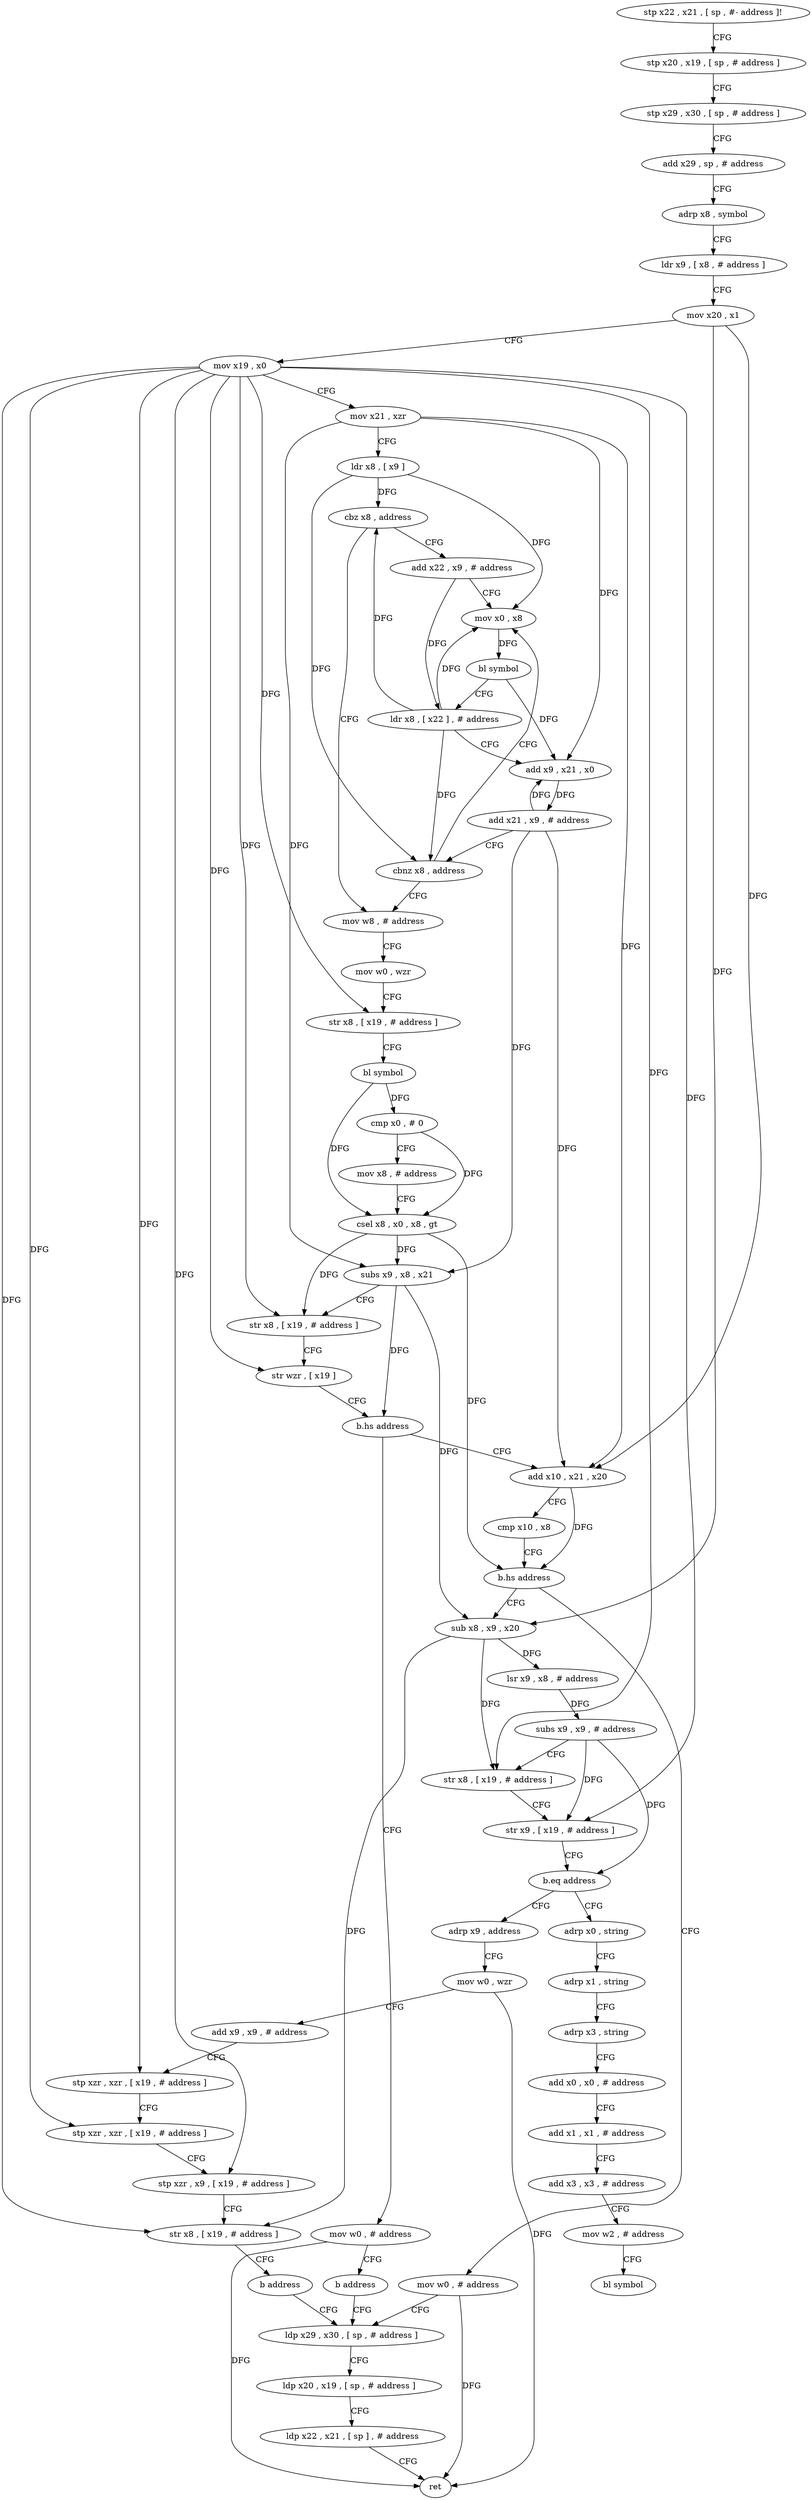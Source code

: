 digraph "func" {
"4260452" [label = "stp x22 , x21 , [ sp , #- address ]!" ]
"4260456" [label = "stp x20 , x19 , [ sp , # address ]" ]
"4260460" [label = "stp x29 , x30 , [ sp , # address ]" ]
"4260464" [label = "add x29 , sp , # address" ]
"4260468" [label = "adrp x8 , symbol" ]
"4260472" [label = "ldr x9 , [ x8 , # address ]" ]
"4260476" [label = "mov x20 , x1" ]
"4260480" [label = "mov x19 , x0" ]
"4260484" [label = "mov x21 , xzr" ]
"4260488" [label = "ldr x8 , [ x9 ]" ]
"4260492" [label = "cbz x8 , address" ]
"4260524" [label = "mov w8 , # address" ]
"4260496" [label = "add x22 , x9 , # address" ]
"4260528" [label = "mov w0 , wzr" ]
"4260532" [label = "str x8 , [ x19 , # address ]" ]
"4260536" [label = "bl symbol" ]
"4260540" [label = "cmp x0 , # 0" ]
"4260544" [label = "mov x8 , # address" ]
"4260548" [label = "csel x8 , x0 , x8 , gt" ]
"4260552" [label = "subs x9 , x8 , x21" ]
"4260556" [label = "str x8 , [ x19 , # address ]" ]
"4260560" [label = "str wzr , [ x19 ]" ]
"4260564" [label = "b.hs address" ]
"4260576" [label = "add x10 , x21 , x20" ]
"4260568" [label = "mov w0 , # address" ]
"4260500" [label = "mov x0 , x8" ]
"4260580" [label = "cmp x10 , x8" ]
"4260584" [label = "b.hs address" ]
"4260644" [label = "mov w0 , # address" ]
"4260588" [label = "sub x8 , x9 , x20" ]
"4260572" [label = "b address" ]
"4260648" [label = "ldp x29 , x30 , [ sp , # address ]" ]
"4260504" [label = "bl symbol" ]
"4260508" [label = "ldr x8 , [ x22 ] , # address" ]
"4260512" [label = "add x9 , x21 , x0" ]
"4260516" [label = "add x21 , x9 , # address" ]
"4260520" [label = "cbnz x8 , address" ]
"4260592" [label = "lsr x9 , x8 , # address" ]
"4260596" [label = "subs x9 , x9 , # address" ]
"4260600" [label = "str x8 , [ x19 , # address ]" ]
"4260604" [label = "str x9 , [ x19 , # address ]" ]
"4260608" [label = "b.eq address" ]
"4260664" [label = "adrp x0 , string" ]
"4260612" [label = "adrp x9 , address" ]
"4260652" [label = "ldp x20 , x19 , [ sp , # address ]" ]
"4260656" [label = "ldp x22 , x21 , [ sp ] , # address" ]
"4260660" [label = "ret" ]
"4260668" [label = "adrp x1 , string" ]
"4260672" [label = "adrp x3 , string" ]
"4260676" [label = "add x0 , x0 , # address" ]
"4260680" [label = "add x1 , x1 , # address" ]
"4260684" [label = "add x3 , x3 , # address" ]
"4260688" [label = "mov w2 , # address" ]
"4260692" [label = "bl symbol" ]
"4260616" [label = "mov w0 , wzr" ]
"4260620" [label = "add x9 , x9 , # address" ]
"4260624" [label = "stp xzr , xzr , [ x19 , # address ]" ]
"4260628" [label = "stp xzr , xzr , [ x19 , # address ]" ]
"4260632" [label = "stp xzr , x9 , [ x19 , # address ]" ]
"4260636" [label = "str x8 , [ x19 , # address ]" ]
"4260640" [label = "b address" ]
"4260452" -> "4260456" [ label = "CFG" ]
"4260456" -> "4260460" [ label = "CFG" ]
"4260460" -> "4260464" [ label = "CFG" ]
"4260464" -> "4260468" [ label = "CFG" ]
"4260468" -> "4260472" [ label = "CFG" ]
"4260472" -> "4260476" [ label = "CFG" ]
"4260476" -> "4260480" [ label = "CFG" ]
"4260476" -> "4260576" [ label = "DFG" ]
"4260476" -> "4260588" [ label = "DFG" ]
"4260480" -> "4260484" [ label = "CFG" ]
"4260480" -> "4260532" [ label = "DFG" ]
"4260480" -> "4260556" [ label = "DFG" ]
"4260480" -> "4260560" [ label = "DFG" ]
"4260480" -> "4260600" [ label = "DFG" ]
"4260480" -> "4260604" [ label = "DFG" ]
"4260480" -> "4260624" [ label = "DFG" ]
"4260480" -> "4260628" [ label = "DFG" ]
"4260480" -> "4260632" [ label = "DFG" ]
"4260480" -> "4260636" [ label = "DFG" ]
"4260484" -> "4260488" [ label = "CFG" ]
"4260484" -> "4260512" [ label = "DFG" ]
"4260484" -> "4260552" [ label = "DFG" ]
"4260484" -> "4260576" [ label = "DFG" ]
"4260488" -> "4260492" [ label = "DFG" ]
"4260488" -> "4260500" [ label = "DFG" ]
"4260488" -> "4260520" [ label = "DFG" ]
"4260492" -> "4260524" [ label = "CFG" ]
"4260492" -> "4260496" [ label = "CFG" ]
"4260524" -> "4260528" [ label = "CFG" ]
"4260496" -> "4260500" [ label = "CFG" ]
"4260496" -> "4260508" [ label = "DFG" ]
"4260528" -> "4260532" [ label = "CFG" ]
"4260532" -> "4260536" [ label = "CFG" ]
"4260536" -> "4260540" [ label = "DFG" ]
"4260536" -> "4260548" [ label = "DFG" ]
"4260540" -> "4260544" [ label = "CFG" ]
"4260540" -> "4260548" [ label = "DFG" ]
"4260544" -> "4260548" [ label = "CFG" ]
"4260548" -> "4260552" [ label = "DFG" ]
"4260548" -> "4260556" [ label = "DFG" ]
"4260548" -> "4260584" [ label = "DFG" ]
"4260552" -> "4260556" [ label = "CFG" ]
"4260552" -> "4260588" [ label = "DFG" ]
"4260552" -> "4260564" [ label = "DFG" ]
"4260556" -> "4260560" [ label = "CFG" ]
"4260560" -> "4260564" [ label = "CFG" ]
"4260564" -> "4260576" [ label = "CFG" ]
"4260564" -> "4260568" [ label = "CFG" ]
"4260576" -> "4260580" [ label = "CFG" ]
"4260576" -> "4260584" [ label = "DFG" ]
"4260568" -> "4260572" [ label = "CFG" ]
"4260568" -> "4260660" [ label = "DFG" ]
"4260500" -> "4260504" [ label = "DFG" ]
"4260580" -> "4260584" [ label = "CFG" ]
"4260584" -> "4260644" [ label = "CFG" ]
"4260584" -> "4260588" [ label = "CFG" ]
"4260644" -> "4260648" [ label = "CFG" ]
"4260644" -> "4260660" [ label = "DFG" ]
"4260588" -> "4260592" [ label = "DFG" ]
"4260588" -> "4260600" [ label = "DFG" ]
"4260588" -> "4260636" [ label = "DFG" ]
"4260572" -> "4260648" [ label = "CFG" ]
"4260648" -> "4260652" [ label = "CFG" ]
"4260504" -> "4260508" [ label = "CFG" ]
"4260504" -> "4260512" [ label = "DFG" ]
"4260508" -> "4260512" [ label = "CFG" ]
"4260508" -> "4260492" [ label = "DFG" ]
"4260508" -> "4260500" [ label = "DFG" ]
"4260508" -> "4260520" [ label = "DFG" ]
"4260512" -> "4260516" [ label = "DFG" ]
"4260516" -> "4260520" [ label = "CFG" ]
"4260516" -> "4260512" [ label = "DFG" ]
"4260516" -> "4260552" [ label = "DFG" ]
"4260516" -> "4260576" [ label = "DFG" ]
"4260520" -> "4260500" [ label = "CFG" ]
"4260520" -> "4260524" [ label = "CFG" ]
"4260592" -> "4260596" [ label = "DFG" ]
"4260596" -> "4260600" [ label = "CFG" ]
"4260596" -> "4260604" [ label = "DFG" ]
"4260596" -> "4260608" [ label = "DFG" ]
"4260600" -> "4260604" [ label = "CFG" ]
"4260604" -> "4260608" [ label = "CFG" ]
"4260608" -> "4260664" [ label = "CFG" ]
"4260608" -> "4260612" [ label = "CFG" ]
"4260664" -> "4260668" [ label = "CFG" ]
"4260612" -> "4260616" [ label = "CFG" ]
"4260652" -> "4260656" [ label = "CFG" ]
"4260656" -> "4260660" [ label = "CFG" ]
"4260668" -> "4260672" [ label = "CFG" ]
"4260672" -> "4260676" [ label = "CFG" ]
"4260676" -> "4260680" [ label = "CFG" ]
"4260680" -> "4260684" [ label = "CFG" ]
"4260684" -> "4260688" [ label = "CFG" ]
"4260688" -> "4260692" [ label = "CFG" ]
"4260616" -> "4260620" [ label = "CFG" ]
"4260616" -> "4260660" [ label = "DFG" ]
"4260620" -> "4260624" [ label = "CFG" ]
"4260624" -> "4260628" [ label = "CFG" ]
"4260628" -> "4260632" [ label = "CFG" ]
"4260632" -> "4260636" [ label = "CFG" ]
"4260636" -> "4260640" [ label = "CFG" ]
"4260640" -> "4260648" [ label = "CFG" ]
}
